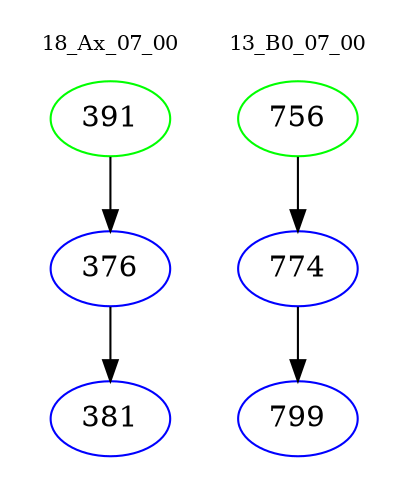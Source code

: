digraph{
subgraph cluster_0 {
color = white
label = "18_Ax_07_00";
fontsize=10;
T0_391 [label="391", color="green"]
T0_391 -> T0_376 [color="black"]
T0_376 [label="376", color="blue"]
T0_376 -> T0_381 [color="black"]
T0_381 [label="381", color="blue"]
}
subgraph cluster_1 {
color = white
label = "13_B0_07_00";
fontsize=10;
T1_756 [label="756", color="green"]
T1_756 -> T1_774 [color="black"]
T1_774 [label="774", color="blue"]
T1_774 -> T1_799 [color="black"]
T1_799 [label="799", color="blue"]
}
}
